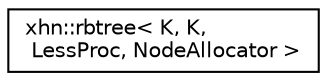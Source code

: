 digraph "Graphical Class Hierarchy"
{
  edge [fontname="Helvetica",fontsize="10",labelfontname="Helvetica",labelfontsize="10"];
  node [fontname="Helvetica",fontsize="10",shape=record];
  rankdir="LR";
  Node1 [label="xhn::rbtree\< K, K,\l LessProc, NodeAllocator \>",height=0.2,width=0.4,color="black", fillcolor="white", style="filled",URL="$classxhn_1_1rbtree.html"];
}
